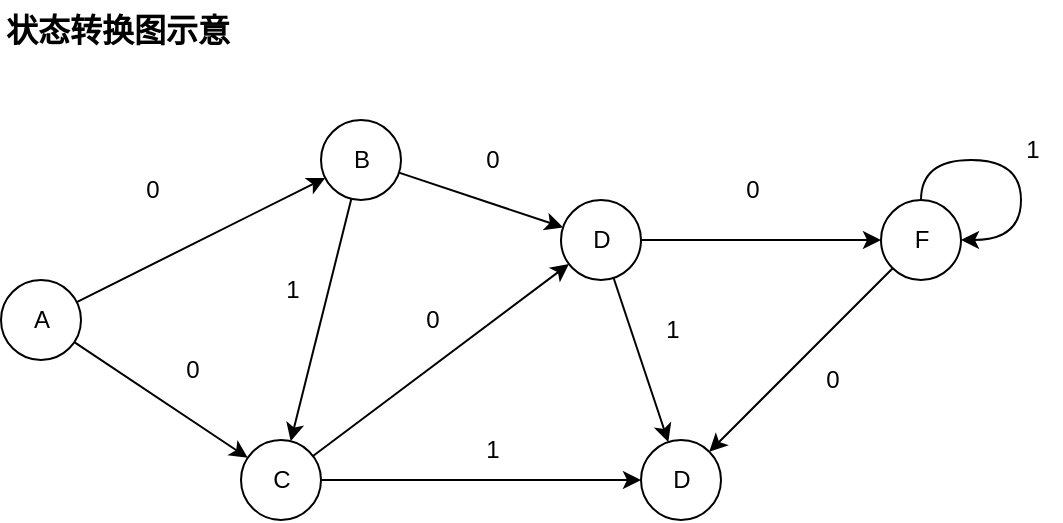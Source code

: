 <mxfile version="22.1.5" type="github">
  <diagram name="0001" id="2BJK_bVkJtuhxQqg97SX">
    <mxGraphModel dx="956" dy="505" grid="1" gridSize="10" guides="1" tooltips="1" connect="1" arrows="1" fold="1" page="1" pageScale="1" pageWidth="1169" pageHeight="827" math="0" shadow="0">
      <root>
        <mxCell id="AIVapQDfSflTo-PrOUCk-0" />
        <mxCell id="AIVapQDfSflTo-PrOUCk-1" parent="AIVapQDfSflTo-PrOUCk-0" />
        <mxCell id="AIVapQDfSflTo-PrOUCk-2" value="&lt;b&gt;状态转换图示意&lt;/b&gt;" style="text;html=1;align=left;verticalAlign=middle;resizable=0;points=[];autosize=1;strokeColor=none;fillColor=none;fontSize=16;rounded=0;labelBackgroundColor=none;" parent="AIVapQDfSflTo-PrOUCk-1" vertex="1">
          <mxGeometry x="40.5" y="20" width="140" height="30" as="geometry" />
        </mxCell>
        <mxCell id="Gg1dTM-3lUcn298Vqbml-3" value="" style="rounded=0;orthogonalLoop=1;jettySize=auto;html=1;" edge="1" parent="AIVapQDfSflTo-PrOUCk-1" source="Gg1dTM-3lUcn298Vqbml-0" target="Gg1dTM-3lUcn298Vqbml-2">
          <mxGeometry relative="1" as="geometry" />
        </mxCell>
        <mxCell id="Gg1dTM-3lUcn298Vqbml-5" value="" style="rounded=0;orthogonalLoop=1;jettySize=auto;html=1;" edge="1" parent="AIVapQDfSflTo-PrOUCk-1" source="Gg1dTM-3lUcn298Vqbml-0" target="Gg1dTM-3lUcn298Vqbml-4">
          <mxGeometry relative="1" as="geometry" />
        </mxCell>
        <mxCell id="Gg1dTM-3lUcn298Vqbml-0" value="A" style="ellipse;whiteSpace=wrap;html=1;aspect=fixed;" vertex="1" parent="AIVapQDfSflTo-PrOUCk-1">
          <mxGeometry x="40.5" y="160" width="40" height="40" as="geometry" />
        </mxCell>
        <mxCell id="Gg1dTM-3lUcn298Vqbml-6" value="" style="rounded=0;orthogonalLoop=1;jettySize=auto;html=1;" edge="1" parent="AIVapQDfSflTo-PrOUCk-1" source="Gg1dTM-3lUcn298Vqbml-2" target="Gg1dTM-3lUcn298Vqbml-4">
          <mxGeometry relative="1" as="geometry" />
        </mxCell>
        <mxCell id="Gg1dTM-3lUcn298Vqbml-8" value="" style="rounded=0;orthogonalLoop=1;jettySize=auto;html=1;" edge="1" parent="AIVapQDfSflTo-PrOUCk-1" source="Gg1dTM-3lUcn298Vqbml-2" target="Gg1dTM-3lUcn298Vqbml-7">
          <mxGeometry relative="1" as="geometry" />
        </mxCell>
        <mxCell id="Gg1dTM-3lUcn298Vqbml-2" value="B" style="ellipse;whiteSpace=wrap;html=1;aspect=fixed;" vertex="1" parent="AIVapQDfSflTo-PrOUCk-1">
          <mxGeometry x="200.5" y="80" width="40" height="40" as="geometry" />
        </mxCell>
        <mxCell id="Gg1dTM-3lUcn298Vqbml-9" value="" style="rounded=0;orthogonalLoop=1;jettySize=auto;html=1;" edge="1" parent="AIVapQDfSflTo-PrOUCk-1" source="Gg1dTM-3lUcn298Vqbml-4" target="Gg1dTM-3lUcn298Vqbml-7">
          <mxGeometry relative="1" as="geometry" />
        </mxCell>
        <mxCell id="Gg1dTM-3lUcn298Vqbml-12" value="" style="rounded=0;orthogonalLoop=1;jettySize=auto;html=1;" edge="1" parent="AIVapQDfSflTo-PrOUCk-1" source="Gg1dTM-3lUcn298Vqbml-4" target="Gg1dTM-3lUcn298Vqbml-10">
          <mxGeometry relative="1" as="geometry" />
        </mxCell>
        <mxCell id="Gg1dTM-3lUcn298Vqbml-4" value="C" style="ellipse;whiteSpace=wrap;html=1;aspect=fixed;" vertex="1" parent="AIVapQDfSflTo-PrOUCk-1">
          <mxGeometry x="160.5" y="240" width="40" height="40" as="geometry" />
        </mxCell>
        <mxCell id="Gg1dTM-3lUcn298Vqbml-11" value="" style="rounded=0;orthogonalLoop=1;jettySize=auto;html=1;" edge="1" parent="AIVapQDfSflTo-PrOUCk-1" source="Gg1dTM-3lUcn298Vqbml-7" target="Gg1dTM-3lUcn298Vqbml-10">
          <mxGeometry relative="1" as="geometry" />
        </mxCell>
        <mxCell id="Gg1dTM-3lUcn298Vqbml-15" value="" style="rounded=0;orthogonalLoop=1;jettySize=auto;html=1;" edge="1" parent="AIVapQDfSflTo-PrOUCk-1" source="Gg1dTM-3lUcn298Vqbml-7" target="Gg1dTM-3lUcn298Vqbml-14">
          <mxGeometry relative="1" as="geometry" />
        </mxCell>
        <mxCell id="Gg1dTM-3lUcn298Vqbml-7" value="D" style="ellipse;whiteSpace=wrap;html=1;aspect=fixed;" vertex="1" parent="AIVapQDfSflTo-PrOUCk-1">
          <mxGeometry x="320.5" y="120" width="40" height="40" as="geometry" />
        </mxCell>
        <mxCell id="Gg1dTM-3lUcn298Vqbml-16" value="" style="rounded=0;orthogonalLoop=1;jettySize=auto;html=1;startArrow=classic;startFill=1;endArrow=none;endFill=0;" edge="1" parent="AIVapQDfSflTo-PrOUCk-1" source="Gg1dTM-3lUcn298Vqbml-10" target="Gg1dTM-3lUcn298Vqbml-14">
          <mxGeometry relative="1" as="geometry" />
        </mxCell>
        <mxCell id="Gg1dTM-3lUcn298Vqbml-10" value="D" style="ellipse;whiteSpace=wrap;html=1;aspect=fixed;" vertex="1" parent="AIVapQDfSflTo-PrOUCk-1">
          <mxGeometry x="360.5" y="240" width="40" height="40" as="geometry" />
        </mxCell>
        <mxCell id="Gg1dTM-3lUcn298Vqbml-18" value="" style="edgeStyle=orthogonalEdgeStyle;rounded=0;orthogonalLoop=1;jettySize=auto;html=1;entryX=1;entryY=0.5;entryDx=0;entryDy=0;curved=1;exitX=0.5;exitY=0;exitDx=0;exitDy=0;" edge="1" parent="AIVapQDfSflTo-PrOUCk-1" source="Gg1dTM-3lUcn298Vqbml-14" target="Gg1dTM-3lUcn298Vqbml-14">
          <mxGeometry relative="1" as="geometry">
            <Array as="points">
              <mxPoint x="500.5" y="100" />
              <mxPoint x="550.5" y="100" />
              <mxPoint x="550.5" y="140" />
            </Array>
          </mxGeometry>
        </mxCell>
        <mxCell id="Gg1dTM-3lUcn298Vqbml-14" value="F" style="ellipse;whiteSpace=wrap;html=1;aspect=fixed;" vertex="1" parent="AIVapQDfSflTo-PrOUCk-1">
          <mxGeometry x="480.5" y="120" width="40" height="40" as="geometry" />
        </mxCell>
        <mxCell id="Gg1dTM-3lUcn298Vqbml-19" value="0" style="text;html=1;align=center;verticalAlign=middle;resizable=0;points=[];autosize=1;strokeColor=none;fillColor=none;" vertex="1" parent="AIVapQDfSflTo-PrOUCk-1">
          <mxGeometry x="100.5" y="100" width="30" height="30" as="geometry" />
        </mxCell>
        <mxCell id="Gg1dTM-3lUcn298Vqbml-20" value="0" style="text;html=1;align=center;verticalAlign=middle;resizable=0;points=[];autosize=1;strokeColor=none;fillColor=none;" vertex="1" parent="AIVapQDfSflTo-PrOUCk-1">
          <mxGeometry x="270.5" y="85" width="30" height="30" as="geometry" />
        </mxCell>
        <mxCell id="Gg1dTM-3lUcn298Vqbml-21" value="0" style="text;html=1;align=center;verticalAlign=middle;resizable=0;points=[];autosize=1;strokeColor=none;fillColor=none;" vertex="1" parent="AIVapQDfSflTo-PrOUCk-1">
          <mxGeometry x="400.5" y="100" width="30" height="30" as="geometry" />
        </mxCell>
        <mxCell id="Gg1dTM-3lUcn298Vqbml-22" value="0" style="text;html=1;align=center;verticalAlign=middle;resizable=0;points=[];autosize=1;strokeColor=none;fillColor=none;" vertex="1" parent="AIVapQDfSflTo-PrOUCk-1">
          <mxGeometry x="120.5" y="190" width="30" height="30" as="geometry" />
        </mxCell>
        <mxCell id="Gg1dTM-3lUcn298Vqbml-23" value="1" style="text;html=1;align=center;verticalAlign=middle;resizable=0;points=[];autosize=1;strokeColor=none;fillColor=none;" vertex="1" parent="AIVapQDfSflTo-PrOUCk-1">
          <mxGeometry x="170.5" y="150" width="30" height="30" as="geometry" />
        </mxCell>
        <mxCell id="Gg1dTM-3lUcn298Vqbml-24" value="0" style="text;html=1;align=center;verticalAlign=middle;resizable=0;points=[];autosize=1;strokeColor=none;fillColor=none;" vertex="1" parent="AIVapQDfSflTo-PrOUCk-1">
          <mxGeometry x="240.5" y="165" width="30" height="30" as="geometry" />
        </mxCell>
        <mxCell id="Gg1dTM-3lUcn298Vqbml-25" value="1" style="text;html=1;align=center;verticalAlign=middle;resizable=0;points=[];autosize=1;strokeColor=none;fillColor=none;" vertex="1" parent="AIVapQDfSflTo-PrOUCk-1">
          <mxGeometry x="270.5" y="230" width="30" height="30" as="geometry" />
        </mxCell>
        <mxCell id="Gg1dTM-3lUcn298Vqbml-26" value="1" style="text;html=1;align=center;verticalAlign=middle;resizable=0;points=[];autosize=1;strokeColor=none;fillColor=none;" vertex="1" parent="AIVapQDfSflTo-PrOUCk-1">
          <mxGeometry x="360.5" y="170" width="30" height="30" as="geometry" />
        </mxCell>
        <mxCell id="Gg1dTM-3lUcn298Vqbml-27" value="0" style="text;html=1;align=center;verticalAlign=middle;resizable=0;points=[];autosize=1;strokeColor=none;fillColor=none;" vertex="1" parent="AIVapQDfSflTo-PrOUCk-1">
          <mxGeometry x="440.5" y="195" width="30" height="30" as="geometry" />
        </mxCell>
        <mxCell id="Gg1dTM-3lUcn298Vqbml-28" value="1" style="text;html=1;align=center;verticalAlign=middle;resizable=0;points=[];autosize=1;strokeColor=none;fillColor=none;" vertex="1" parent="AIVapQDfSflTo-PrOUCk-1">
          <mxGeometry x="540.5" y="80" width="30" height="30" as="geometry" />
        </mxCell>
      </root>
    </mxGraphModel>
  </diagram>
</mxfile>
